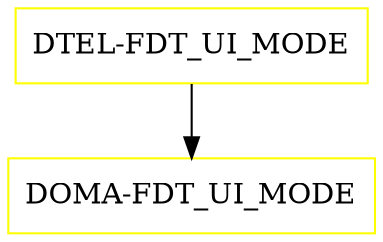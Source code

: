 digraph G {
  "DTEL-FDT_UI_MODE" [shape=box,color=yellow];
  "DOMA-FDT_UI_MODE" [shape=box,color=yellow,URL="./DOMA_FDT_UI_MODE.html"];
  "DTEL-FDT_UI_MODE" -> "DOMA-FDT_UI_MODE";
}

